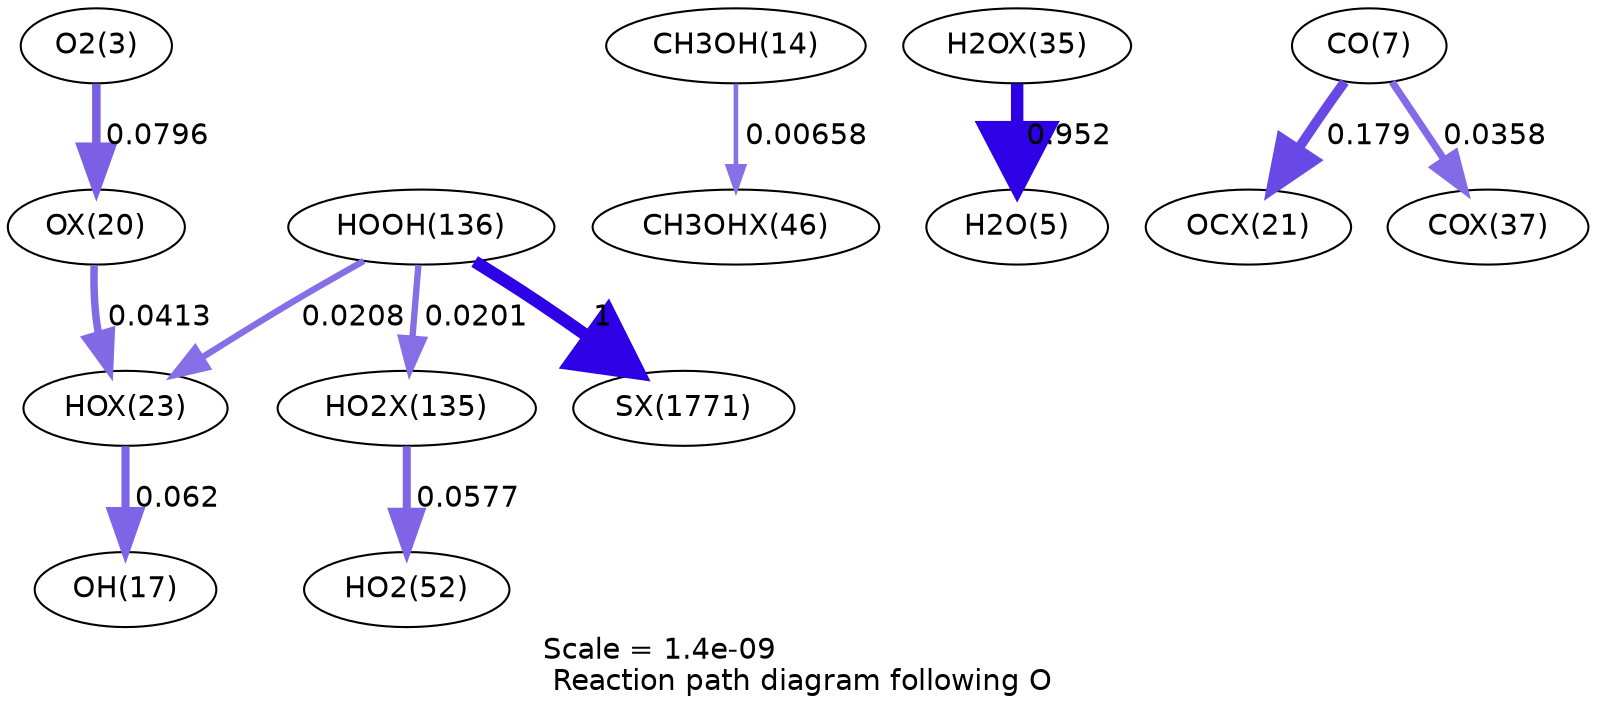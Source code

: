 digraph reaction_paths {
center=1;
s5 -> s47[fontname="Helvetica", penwidth=4.09, arrowsize=2.04, color="0.7, 0.58, 0.9"
, label=" 0.0796"];
s47 -> s50[fontname="Helvetica", penwidth=3.59, arrowsize=1.8, color="0.7, 0.541, 0.9"
, label=" 0.0413"];
s50 -> s19[fontname="Helvetica", penwidth=3.9, arrowsize=1.95, color="0.7, 0.562, 0.9"
, label=" 0.062"];
s28 -> s50[fontname="Helvetica", penwidth=3.08, arrowsize=1.54, color="0.7, 0.521, 0.9"
, label=" 0.0208"];
s16 -> s66[fontname="Helvetica", penwidth=2.21, arrowsize=1.1, color="0.7, 0.507, 0.9"
, label=" 0.00658"];
s57 -> s7[fontname="Helvetica", penwidth=5.96, arrowsize=2.98, color="0.7, 1.45, 0.9"
, label=" 0.952"];
s71 -> s21[fontname="Helvetica", penwidth=3.85, arrowsize=1.92, color="0.7, 0.558, 0.9"
, label=" 0.0577"];
s28 -> s71[fontname="Helvetica", penwidth=3.05, arrowsize=1.53, color="0.7, 0.52, 0.9"
, label=" 0.0201"];
s9 -> s48[fontname="Helvetica", penwidth=4.7, arrowsize=2.35, color="0.7, 0.679, 0.9"
, label=" 0.179"];
s9 -> s59[fontname="Helvetica", penwidth=3.49, arrowsize=1.74, color="0.7, 0.536, 0.9"
, label=" 0.0358"];
s28 -> s132[fontname="Helvetica", penwidth=6, arrowsize=3, color="0.7, 1.5, 0.9"
, label=" 1"];
s5 [ fontname="Helvetica", label="O2(3)"];
s7 [ fontname="Helvetica", label="H2O(5)"];
s9 [ fontname="Helvetica", label="CO(7)"];
s16 [ fontname="Helvetica", label="CH3OH(14)"];
s19 [ fontname="Helvetica", label="OH(17)"];
s21 [ fontname="Helvetica", label="HO2(52)"];
s28 [ fontname="Helvetica", label="HOOH(136)"];
s47 [ fontname="Helvetica", label="OX(20)"];
s48 [ fontname="Helvetica", label="OCX(21)"];
s50 [ fontname="Helvetica", label="HOX(23)"];
s57 [ fontname="Helvetica", label="H2OX(35)"];
s59 [ fontname="Helvetica", label="COX(37)"];
s66 [ fontname="Helvetica", label="CH3OHX(46)"];
s71 [ fontname="Helvetica", label="HO2X(135)"];
s132 [ fontname="Helvetica", label="SX(1771)"];
 label = "Scale = 1.4e-09\l Reaction path diagram following O";
 fontname = "Helvetica";
}
